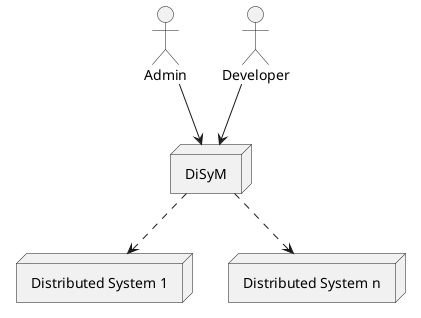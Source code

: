 @startuml

node DiSyM

node "Distributed System 1" as DistributedSystem1 
node "Distributed System n" as DistributedSystemN

actor Admin
actor Developer

Admin --> DiSyM
Developer --> DiSyM

DiSyM ..> DistributedSystem1
DiSyM ..> DistributedSystemN

@enduml